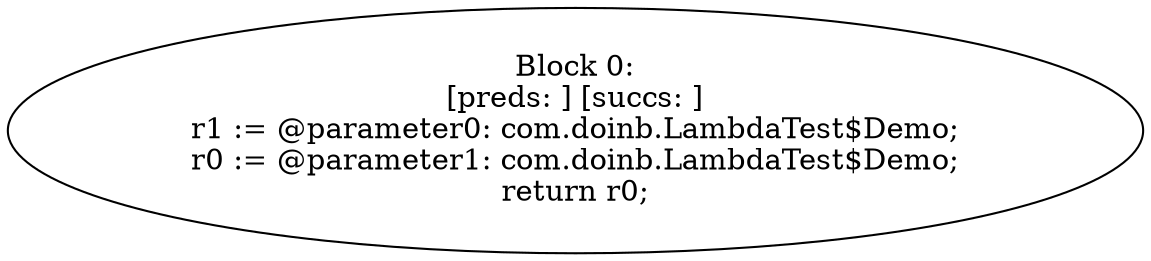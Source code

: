 digraph "unitGraph" {
    "Block 0:
[preds: ] [succs: ]
r1 := @parameter0: com.doinb.LambdaTest$Demo;
r0 := @parameter1: com.doinb.LambdaTest$Demo;
return r0;
"
}
